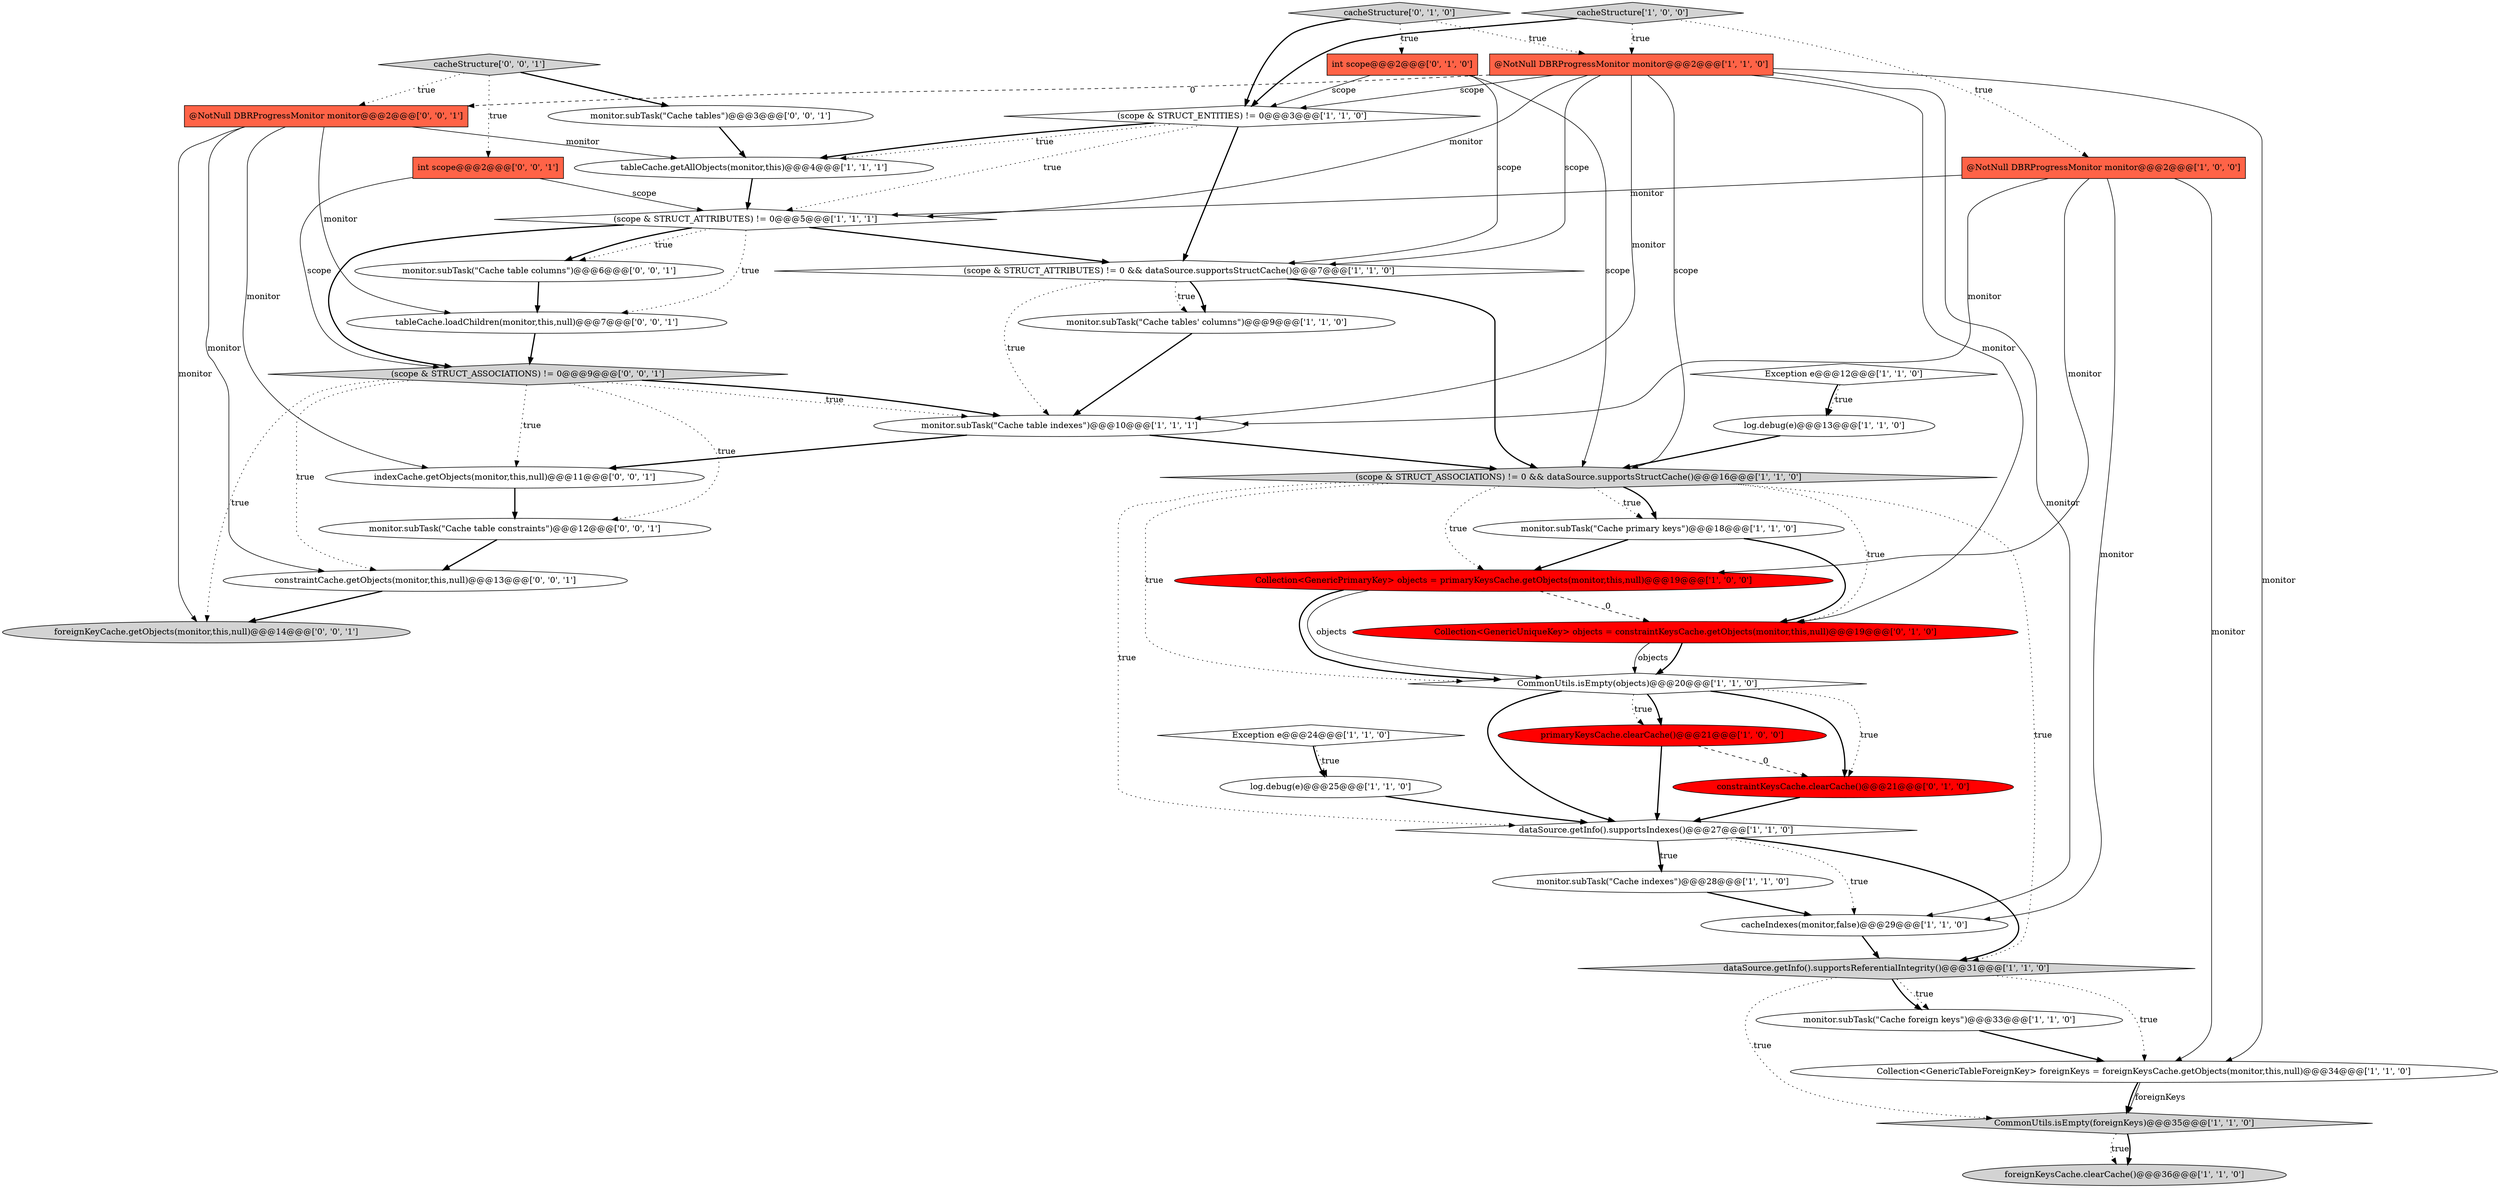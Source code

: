 digraph {
34 [style = filled, label = "monitor.subTask(\"Cache table columns\")@@@6@@@['0', '0', '1']", fillcolor = white, shape = ellipse image = "AAA0AAABBB3BBB"];
18 [style = filled, label = "dataSource.getInfo().supportsReferentialIntegrity()@@@31@@@['1', '1', '0']", fillcolor = lightgray, shape = diamond image = "AAA0AAABBB1BBB"];
2 [style = filled, label = "cacheStructure['1', '0', '0']", fillcolor = lightgray, shape = diamond image = "AAA0AAABBB1BBB"];
23 [style = filled, label = "monitor.subTask(\"Cache table indexes\")@@@10@@@['1', '1', '1']", fillcolor = white, shape = ellipse image = "AAA0AAABBB1BBB"];
31 [style = filled, label = "monitor.subTask(\"Cache tables\")@@@3@@@['0', '0', '1']", fillcolor = white, shape = ellipse image = "AAA0AAABBB3BBB"];
16 [style = filled, label = "(scope & STRUCT_ASSOCIATIONS) != 0 && dataSource.supportsStructCache()@@@16@@@['1', '1', '0']", fillcolor = lightgray, shape = diamond image = "AAA0AAABBB1BBB"];
25 [style = filled, label = "Exception e@@@24@@@['1', '1', '0']", fillcolor = white, shape = diamond image = "AAA0AAABBB1BBB"];
22 [style = filled, label = "foreignKeysCache.clearCache()@@@36@@@['1', '1', '0']", fillcolor = lightgray, shape = ellipse image = "AAA0AAABBB1BBB"];
33 [style = filled, label = "foreignKeyCache.getObjects(monitor,this,null)@@@14@@@['0', '0', '1']", fillcolor = lightgray, shape = ellipse image = "AAA0AAABBB3BBB"];
19 [style = filled, label = "cacheIndexes(monitor,false)@@@29@@@['1', '1', '0']", fillcolor = white, shape = ellipse image = "AAA0AAABBB1BBB"];
35 [style = filled, label = "constraintCache.getObjects(monitor,this,null)@@@13@@@['0', '0', '1']", fillcolor = white, shape = ellipse image = "AAA0AAABBB3BBB"];
29 [style = filled, label = "constraintKeysCache.clearCache()@@@21@@@['0', '1', '0']", fillcolor = red, shape = ellipse image = "AAA1AAABBB2BBB"];
15 [style = filled, label = "log.debug(e)@@@25@@@['1', '1', '0']", fillcolor = white, shape = ellipse image = "AAA0AAABBB1BBB"];
28 [style = filled, label = "cacheStructure['0', '1', '0']", fillcolor = lightgray, shape = diamond image = "AAA0AAABBB2BBB"];
26 [style = filled, label = "Collection<GenericUniqueKey> objects = constraintKeysCache.getObjects(monitor,this,null)@@@19@@@['0', '1', '0']", fillcolor = red, shape = ellipse image = "AAA1AAABBB2BBB"];
39 [style = filled, label = "indexCache.getObjects(monitor,this,null)@@@11@@@['0', '0', '1']", fillcolor = white, shape = ellipse image = "AAA0AAABBB3BBB"];
38 [style = filled, label = "monitor.subTask(\"Cache table constraints\")@@@12@@@['0', '0', '1']", fillcolor = white, shape = ellipse image = "AAA0AAABBB3BBB"];
20 [style = filled, label = "Collection<GenericTableForeignKey> foreignKeys = foreignKeysCache.getObjects(monitor,this,null)@@@34@@@['1', '1', '0']", fillcolor = white, shape = ellipse image = "AAA0AAABBB1BBB"];
30 [style = filled, label = "tableCache.loadChildren(monitor,this,null)@@@7@@@['0', '0', '1']", fillcolor = white, shape = ellipse image = "AAA0AAABBB3BBB"];
36 [style = filled, label = "(scope & STRUCT_ASSOCIATIONS) != 0@@@9@@@['0', '0', '1']", fillcolor = lightgray, shape = diamond image = "AAA0AAABBB3BBB"];
4 [style = filled, label = "Collection<GenericPrimaryKey> objects = primaryKeysCache.getObjects(monitor,this,null)@@@19@@@['1', '0', '0']", fillcolor = red, shape = ellipse image = "AAA1AAABBB1BBB"];
32 [style = filled, label = "int scope@@@2@@@['0', '0', '1']", fillcolor = tomato, shape = box image = "AAA0AAABBB3BBB"];
1 [style = filled, label = "@NotNull DBRProgressMonitor monitor@@@2@@@['1', '0', '0']", fillcolor = tomato, shape = box image = "AAA0AAABBB1BBB"];
12 [style = filled, label = "monitor.subTask(\"Cache primary keys\")@@@18@@@['1', '1', '0']", fillcolor = white, shape = ellipse image = "AAA0AAABBB1BBB"];
11 [style = filled, label = "log.debug(e)@@@13@@@['1', '1', '0']", fillcolor = white, shape = ellipse image = "AAA0AAABBB1BBB"];
40 [style = filled, label = "cacheStructure['0', '0', '1']", fillcolor = lightgray, shape = diamond image = "AAA0AAABBB3BBB"];
14 [style = filled, label = "(scope & STRUCT_ATTRIBUTES) != 0 && dataSource.supportsStructCache()@@@7@@@['1', '1', '0']", fillcolor = white, shape = diamond image = "AAA0AAABBB1BBB"];
17 [style = filled, label = "tableCache.getAllObjects(monitor,this)@@@4@@@['1', '1', '1']", fillcolor = white, shape = ellipse image = "AAA0AAABBB1BBB"];
5 [style = filled, label = "CommonUtils.isEmpty(foreignKeys)@@@35@@@['1', '1', '0']", fillcolor = lightgray, shape = diamond image = "AAA0AAABBB1BBB"];
27 [style = filled, label = "int scope@@@2@@@['0', '1', '0']", fillcolor = tomato, shape = box image = "AAA0AAABBB2BBB"];
0 [style = filled, label = "primaryKeysCache.clearCache()@@@21@@@['1', '0', '0']", fillcolor = red, shape = ellipse image = "AAA1AAABBB1BBB"];
6 [style = filled, label = "@NotNull DBRProgressMonitor monitor@@@2@@@['1', '1', '0']", fillcolor = tomato, shape = box image = "AAA0AAABBB1BBB"];
13 [style = filled, label = "dataSource.getInfo().supportsIndexes()@@@27@@@['1', '1', '0']", fillcolor = white, shape = diamond image = "AAA0AAABBB1BBB"];
3 [style = filled, label = "(scope & STRUCT_ATTRIBUTES) != 0@@@5@@@['1', '1', '1']", fillcolor = white, shape = diamond image = "AAA0AAABBB1BBB"];
37 [style = filled, label = "@NotNull DBRProgressMonitor monitor@@@2@@@['0', '0', '1']", fillcolor = tomato, shape = box image = "AAA0AAABBB3BBB"];
21 [style = filled, label = "CommonUtils.isEmpty(objects)@@@20@@@['1', '1', '0']", fillcolor = white, shape = diamond image = "AAA0AAABBB1BBB"];
8 [style = filled, label = "monitor.subTask(\"Cache indexes\")@@@28@@@['1', '1', '0']", fillcolor = white, shape = ellipse image = "AAA0AAABBB1BBB"];
10 [style = filled, label = "monitor.subTask(\"Cache foreign keys\")@@@33@@@['1', '1', '0']", fillcolor = white, shape = ellipse image = "AAA0AAABBB1BBB"];
24 [style = filled, label = "Exception e@@@12@@@['1', '1', '0']", fillcolor = white, shape = diamond image = "AAA0AAABBB1BBB"];
7 [style = filled, label = "monitor.subTask(\"Cache tables' columns\")@@@9@@@['1', '1', '0']", fillcolor = white, shape = ellipse image = "AAA0AAABBB1BBB"];
9 [style = filled, label = "(scope & STRUCT_ENTITIES) != 0@@@3@@@['1', '1', '0']", fillcolor = white, shape = diamond image = "AAA0AAABBB1BBB"];
6->16 [style = solid, label="scope"];
0->13 [style = bold, label=""];
6->14 [style = solid, label="scope"];
16->13 [style = dotted, label="true"];
28->9 [style = bold, label=""];
37->17 [style = solid, label="monitor"];
40->32 [style = dotted, label="true"];
30->36 [style = bold, label=""];
18->20 [style = dotted, label="true"];
40->37 [style = dotted, label="true"];
36->38 [style = dotted, label="true"];
6->20 [style = solid, label="monitor"];
3->34 [style = dotted, label="true"];
32->36 [style = solid, label="scope"];
14->7 [style = bold, label=""];
28->6 [style = dotted, label="true"];
3->34 [style = bold, label=""];
4->21 [style = solid, label="objects"];
3->36 [style = bold, label=""];
36->39 [style = dotted, label="true"];
5->22 [style = dotted, label="true"];
24->11 [style = bold, label=""];
14->7 [style = dotted, label="true"];
1->23 [style = solid, label="monitor"];
9->14 [style = bold, label=""];
25->15 [style = bold, label=""];
39->38 [style = bold, label=""];
6->23 [style = solid, label="monitor"];
40->31 [style = bold, label=""];
28->27 [style = dotted, label="true"];
1->19 [style = solid, label="monitor"];
37->30 [style = solid, label="monitor"];
21->13 [style = bold, label=""];
14->16 [style = bold, label=""];
11->16 [style = bold, label=""];
27->16 [style = solid, label="scope"];
15->13 [style = bold, label=""];
19->18 [style = bold, label=""];
21->0 [style = bold, label=""];
21->0 [style = dotted, label="true"];
21->29 [style = dotted, label="true"];
4->21 [style = bold, label=""];
13->19 [style = dotted, label="true"];
3->30 [style = dotted, label="true"];
9->17 [style = bold, label=""];
4->26 [style = dashed, label="0"];
2->9 [style = bold, label=""];
16->4 [style = dotted, label="true"];
6->37 [style = dashed, label="0"];
25->15 [style = dotted, label="true"];
21->29 [style = bold, label=""];
7->23 [style = bold, label=""];
37->39 [style = solid, label="monitor"];
16->21 [style = dotted, label="true"];
18->5 [style = dotted, label="true"];
27->14 [style = solid, label="scope"];
38->35 [style = bold, label=""];
5->22 [style = bold, label=""];
9->3 [style = dotted, label="true"];
13->18 [style = bold, label=""];
6->3 [style = solid, label="monitor"];
27->9 [style = solid, label="scope"];
16->18 [style = dotted, label="true"];
20->5 [style = solid, label="foreignKeys"];
6->26 [style = solid, label="monitor"];
6->9 [style = solid, label="scope"];
14->23 [style = dotted, label="true"];
26->21 [style = bold, label=""];
18->10 [style = dotted, label="true"];
24->11 [style = dotted, label="true"];
1->20 [style = solid, label="monitor"];
18->10 [style = bold, label=""];
13->8 [style = dotted, label="true"];
2->6 [style = dotted, label="true"];
0->29 [style = dashed, label="0"];
17->3 [style = bold, label=""];
23->39 [style = bold, label=""];
6->19 [style = solid, label="monitor"];
31->17 [style = bold, label=""];
36->23 [style = dotted, label="true"];
1->3 [style = solid, label="monitor"];
36->33 [style = dotted, label="true"];
23->16 [style = bold, label=""];
10->20 [style = bold, label=""];
16->12 [style = dotted, label="true"];
1->4 [style = solid, label="monitor"];
8->19 [style = bold, label=""];
9->17 [style = dotted, label="true"];
3->14 [style = bold, label=""];
35->33 [style = bold, label=""];
32->3 [style = solid, label="scope"];
26->21 [style = solid, label="objects"];
12->26 [style = bold, label=""];
34->30 [style = bold, label=""];
20->5 [style = bold, label=""];
16->26 [style = dotted, label="true"];
36->23 [style = bold, label=""];
12->4 [style = bold, label=""];
2->1 [style = dotted, label="true"];
37->35 [style = solid, label="monitor"];
37->33 [style = solid, label="monitor"];
36->35 [style = dotted, label="true"];
13->8 [style = bold, label=""];
16->12 [style = bold, label=""];
29->13 [style = bold, label=""];
}
